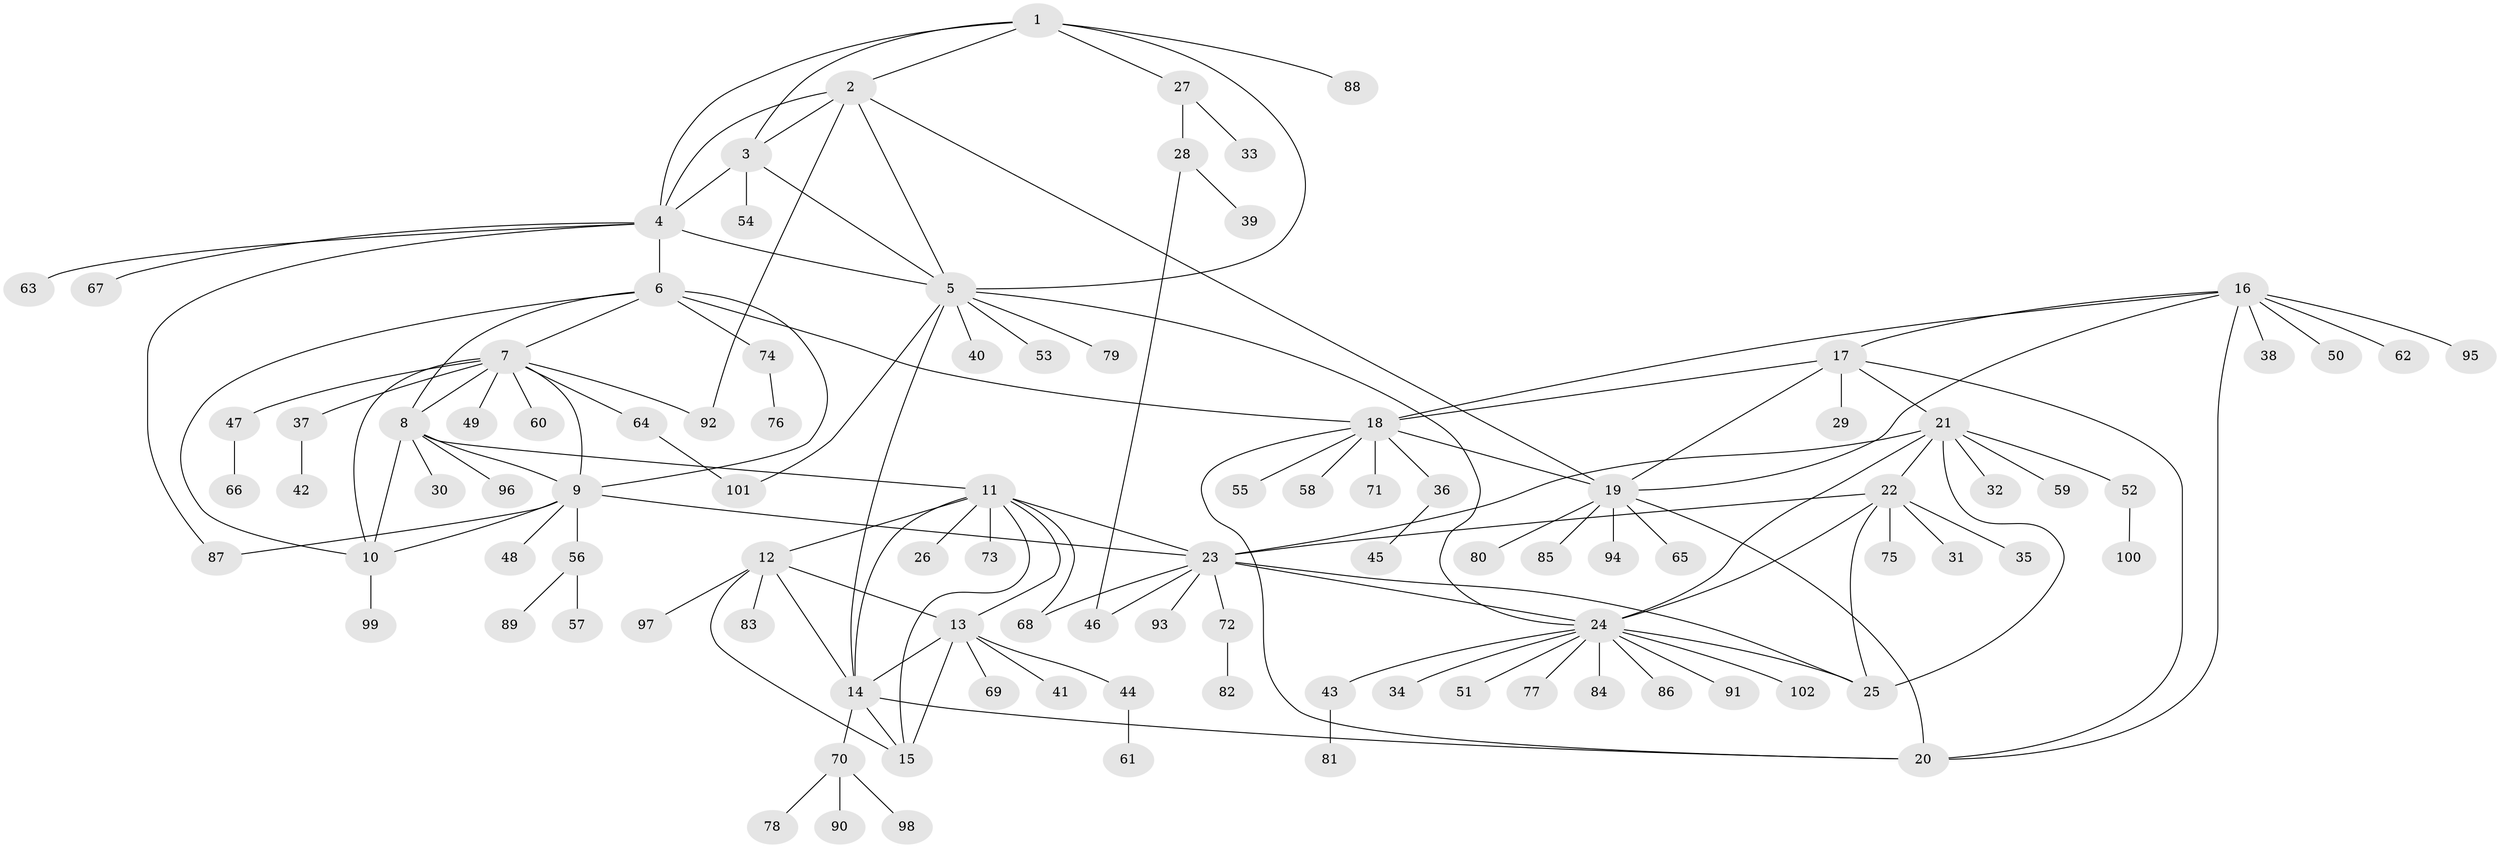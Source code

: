 // coarse degree distribution, {6: 0.05, 4: 0.0625, 7: 0.025, 15: 0.0125, 9: 0.025, 8: 0.0375, 3: 0.025, 5: 0.025, 13: 0.0125, 11: 0.0125, 1: 0.5875, 2: 0.125}
// Generated by graph-tools (version 1.1) at 2025/42/03/06/25 10:42:12]
// undirected, 102 vertices, 142 edges
graph export_dot {
graph [start="1"]
  node [color=gray90,style=filled];
  1;
  2;
  3;
  4;
  5;
  6;
  7;
  8;
  9;
  10;
  11;
  12;
  13;
  14;
  15;
  16;
  17;
  18;
  19;
  20;
  21;
  22;
  23;
  24;
  25;
  26;
  27;
  28;
  29;
  30;
  31;
  32;
  33;
  34;
  35;
  36;
  37;
  38;
  39;
  40;
  41;
  42;
  43;
  44;
  45;
  46;
  47;
  48;
  49;
  50;
  51;
  52;
  53;
  54;
  55;
  56;
  57;
  58;
  59;
  60;
  61;
  62;
  63;
  64;
  65;
  66;
  67;
  68;
  69;
  70;
  71;
  72;
  73;
  74;
  75;
  76;
  77;
  78;
  79;
  80;
  81;
  82;
  83;
  84;
  85;
  86;
  87;
  88;
  89;
  90;
  91;
  92;
  93;
  94;
  95;
  96;
  97;
  98;
  99;
  100;
  101;
  102;
  1 -- 2;
  1 -- 3;
  1 -- 4;
  1 -- 5;
  1 -- 27;
  1 -- 88;
  2 -- 3;
  2 -- 4;
  2 -- 5;
  2 -- 19;
  2 -- 92;
  3 -- 4;
  3 -- 5;
  3 -- 54;
  4 -- 5;
  4 -- 6;
  4 -- 63;
  4 -- 67;
  4 -- 87;
  5 -- 14;
  5 -- 24;
  5 -- 40;
  5 -- 53;
  5 -- 79;
  5 -- 101;
  6 -- 7;
  6 -- 8;
  6 -- 9;
  6 -- 10;
  6 -- 18;
  6 -- 74;
  7 -- 8;
  7 -- 9;
  7 -- 10;
  7 -- 37;
  7 -- 47;
  7 -- 49;
  7 -- 60;
  7 -- 64;
  7 -- 92;
  8 -- 9;
  8 -- 10;
  8 -- 11;
  8 -- 30;
  8 -- 96;
  9 -- 10;
  9 -- 23;
  9 -- 48;
  9 -- 56;
  9 -- 87;
  10 -- 99;
  11 -- 12;
  11 -- 13;
  11 -- 14;
  11 -- 15;
  11 -- 23;
  11 -- 26;
  11 -- 68;
  11 -- 73;
  12 -- 13;
  12 -- 14;
  12 -- 15;
  12 -- 83;
  12 -- 97;
  13 -- 14;
  13 -- 15;
  13 -- 41;
  13 -- 44;
  13 -- 69;
  14 -- 15;
  14 -- 20;
  14 -- 70;
  16 -- 17;
  16 -- 18;
  16 -- 19;
  16 -- 20;
  16 -- 38;
  16 -- 50;
  16 -- 62;
  16 -- 95;
  17 -- 18;
  17 -- 19;
  17 -- 20;
  17 -- 21;
  17 -- 29;
  18 -- 19;
  18 -- 20;
  18 -- 36;
  18 -- 55;
  18 -- 58;
  18 -- 71;
  19 -- 20;
  19 -- 65;
  19 -- 80;
  19 -- 85;
  19 -- 94;
  21 -- 22;
  21 -- 23;
  21 -- 24;
  21 -- 25;
  21 -- 32;
  21 -- 52;
  21 -- 59;
  22 -- 23;
  22 -- 24;
  22 -- 25;
  22 -- 31;
  22 -- 35;
  22 -- 75;
  23 -- 24;
  23 -- 25;
  23 -- 46;
  23 -- 68;
  23 -- 72;
  23 -- 93;
  24 -- 25;
  24 -- 34;
  24 -- 43;
  24 -- 51;
  24 -- 77;
  24 -- 84;
  24 -- 86;
  24 -- 91;
  24 -- 102;
  27 -- 28;
  27 -- 33;
  28 -- 39;
  28 -- 46;
  36 -- 45;
  37 -- 42;
  43 -- 81;
  44 -- 61;
  47 -- 66;
  52 -- 100;
  56 -- 57;
  56 -- 89;
  64 -- 101;
  70 -- 78;
  70 -- 90;
  70 -- 98;
  72 -- 82;
  74 -- 76;
}
